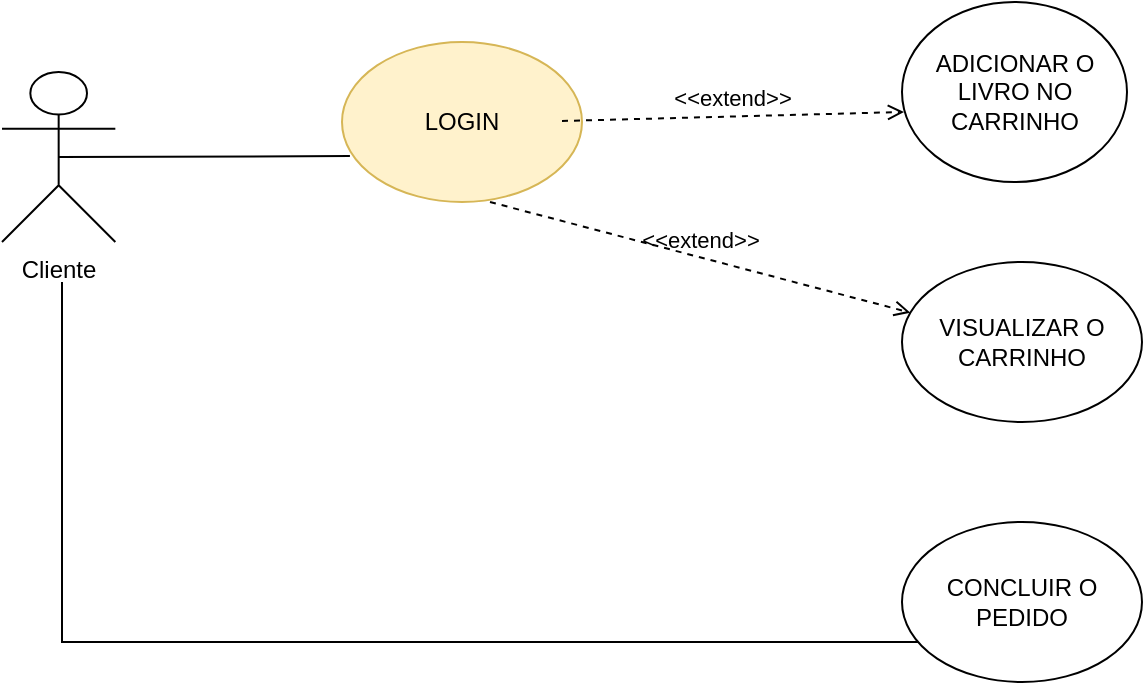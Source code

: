 <mxfile version="24.2.3" type="device">
  <diagram name="Página-1" id="_a1uhKOgoMHV7UZ4VY9R">
    <mxGraphModel dx="1114" dy="610" grid="1" gridSize="10" guides="1" tooltips="1" connect="1" arrows="1" fold="1" page="1" pageScale="1" pageWidth="827" pageHeight="1169" math="0" shadow="0">
      <root>
        <mxCell id="0" />
        <mxCell id="1" parent="0" />
        <mxCell id="RE8Pwqm5nBQz_yacbl6Q-22" style="edgeStyle=orthogonalEdgeStyle;rounded=0;orthogonalLoop=1;jettySize=auto;html=1;" edge="1" parent="1">
          <mxGeometry relative="1" as="geometry">
            <mxPoint x="120.0" y="280" as="sourcePoint" />
            <mxPoint x="573.33" y="462.5" as="targetPoint" />
            <Array as="points">
              <mxPoint x="119.8" y="460" />
              <mxPoint x="573.8" y="460" />
            </Array>
          </mxGeometry>
        </mxCell>
        <mxCell id="RE8Pwqm5nBQz_yacbl6Q-1" value="Cliente" style="shape=umlActor;verticalLabelPosition=bottom;verticalAlign=top;html=1;outlineConnect=0;" vertex="1" parent="1">
          <mxGeometry x="90" y="175" width="56.67" height="85" as="geometry" />
        </mxCell>
        <mxCell id="RE8Pwqm5nBQz_yacbl6Q-6" value="LOGIN" style="ellipse;whiteSpace=wrap;html=1;fillColor=#fff2cc;strokeColor=#d6b656;" vertex="1" parent="1">
          <mxGeometry x="260" y="160" width="120" height="80" as="geometry" />
        </mxCell>
        <mxCell id="RE8Pwqm5nBQz_yacbl6Q-7" value="" style="endArrow=none;html=1;rounded=0;entryX=0.033;entryY=0.713;entryDx=0;entryDy=0;entryPerimeter=0;exitX=0.5;exitY=0.5;exitDx=0;exitDy=0;exitPerimeter=0;" edge="1" parent="1" source="RE8Pwqm5nBQz_yacbl6Q-1" target="RE8Pwqm5nBQz_yacbl6Q-6">
          <mxGeometry width="50" height="50" relative="1" as="geometry">
            <mxPoint x="150" y="230" as="sourcePoint" />
            <mxPoint x="230" y="230" as="targetPoint" />
          </mxGeometry>
        </mxCell>
        <mxCell id="RE8Pwqm5nBQz_yacbl6Q-15" value="ADICIONAR O LIVRO NO CARRINHO" style="ellipse;whiteSpace=wrap;html=1;" vertex="1" parent="1">
          <mxGeometry x="540" y="140" width="112.5" height="90" as="geometry" />
        </mxCell>
        <mxCell id="RE8Pwqm5nBQz_yacbl6Q-16" value="VISUALIZAR O CARRINHO" style="ellipse;whiteSpace=wrap;html=1;" vertex="1" parent="1">
          <mxGeometry x="540" y="270" width="120" height="80" as="geometry" />
        </mxCell>
        <mxCell id="RE8Pwqm5nBQz_yacbl6Q-17" value="CONCLUIR O PEDIDO" style="ellipse;whiteSpace=wrap;html=1;" vertex="1" parent="1">
          <mxGeometry x="540" y="400" width="120" height="80" as="geometry" />
        </mxCell>
        <mxCell id="RE8Pwqm5nBQz_yacbl6Q-18" value="&amp;lt;&amp;lt;extend&amp;gt;&amp;gt;" style="html=1;verticalAlign=bottom;labelBackgroundColor=none;endArrow=open;endFill=0;dashed=1;rounded=0;entryX=0.009;entryY=0.611;entryDx=0;entryDy=0;entryPerimeter=0;" edge="1" parent="1" target="RE8Pwqm5nBQz_yacbl6Q-15">
          <mxGeometry width="160" relative="1" as="geometry">
            <mxPoint x="370" y="199.5" as="sourcePoint" />
            <mxPoint x="530" y="199.5" as="targetPoint" />
          </mxGeometry>
        </mxCell>
        <mxCell id="RE8Pwqm5nBQz_yacbl6Q-19" value="&amp;lt;&amp;lt;extend&amp;gt;&amp;gt;" style="html=1;verticalAlign=bottom;labelBackgroundColor=none;endArrow=open;endFill=0;dashed=1;rounded=0;" edge="1" parent="1" target="RE8Pwqm5nBQz_yacbl6Q-16">
          <mxGeometry width="160" relative="1" as="geometry">
            <mxPoint x="334" y="240" as="sourcePoint" />
            <mxPoint x="494" y="240" as="targetPoint" />
          </mxGeometry>
        </mxCell>
      </root>
    </mxGraphModel>
  </diagram>
</mxfile>
